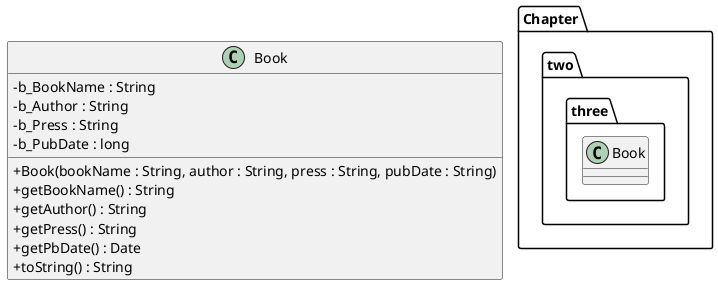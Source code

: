 @startuml Book
skinparam ClassAttributeIconSize 0
package Chapter.two.three{
    class Book
}
class Book{
    -b_BookName : String
    -b_Author : String
    -b_Press : String
    -b_PubDate : long
    +Book(bookName : String, author : String, press : String, pubDate : String)
    +getBookName() : String
    +getAuthor() : String
    +getPress() : String
    +getPbDate() : Date
    +toString() : String
}
@enduml